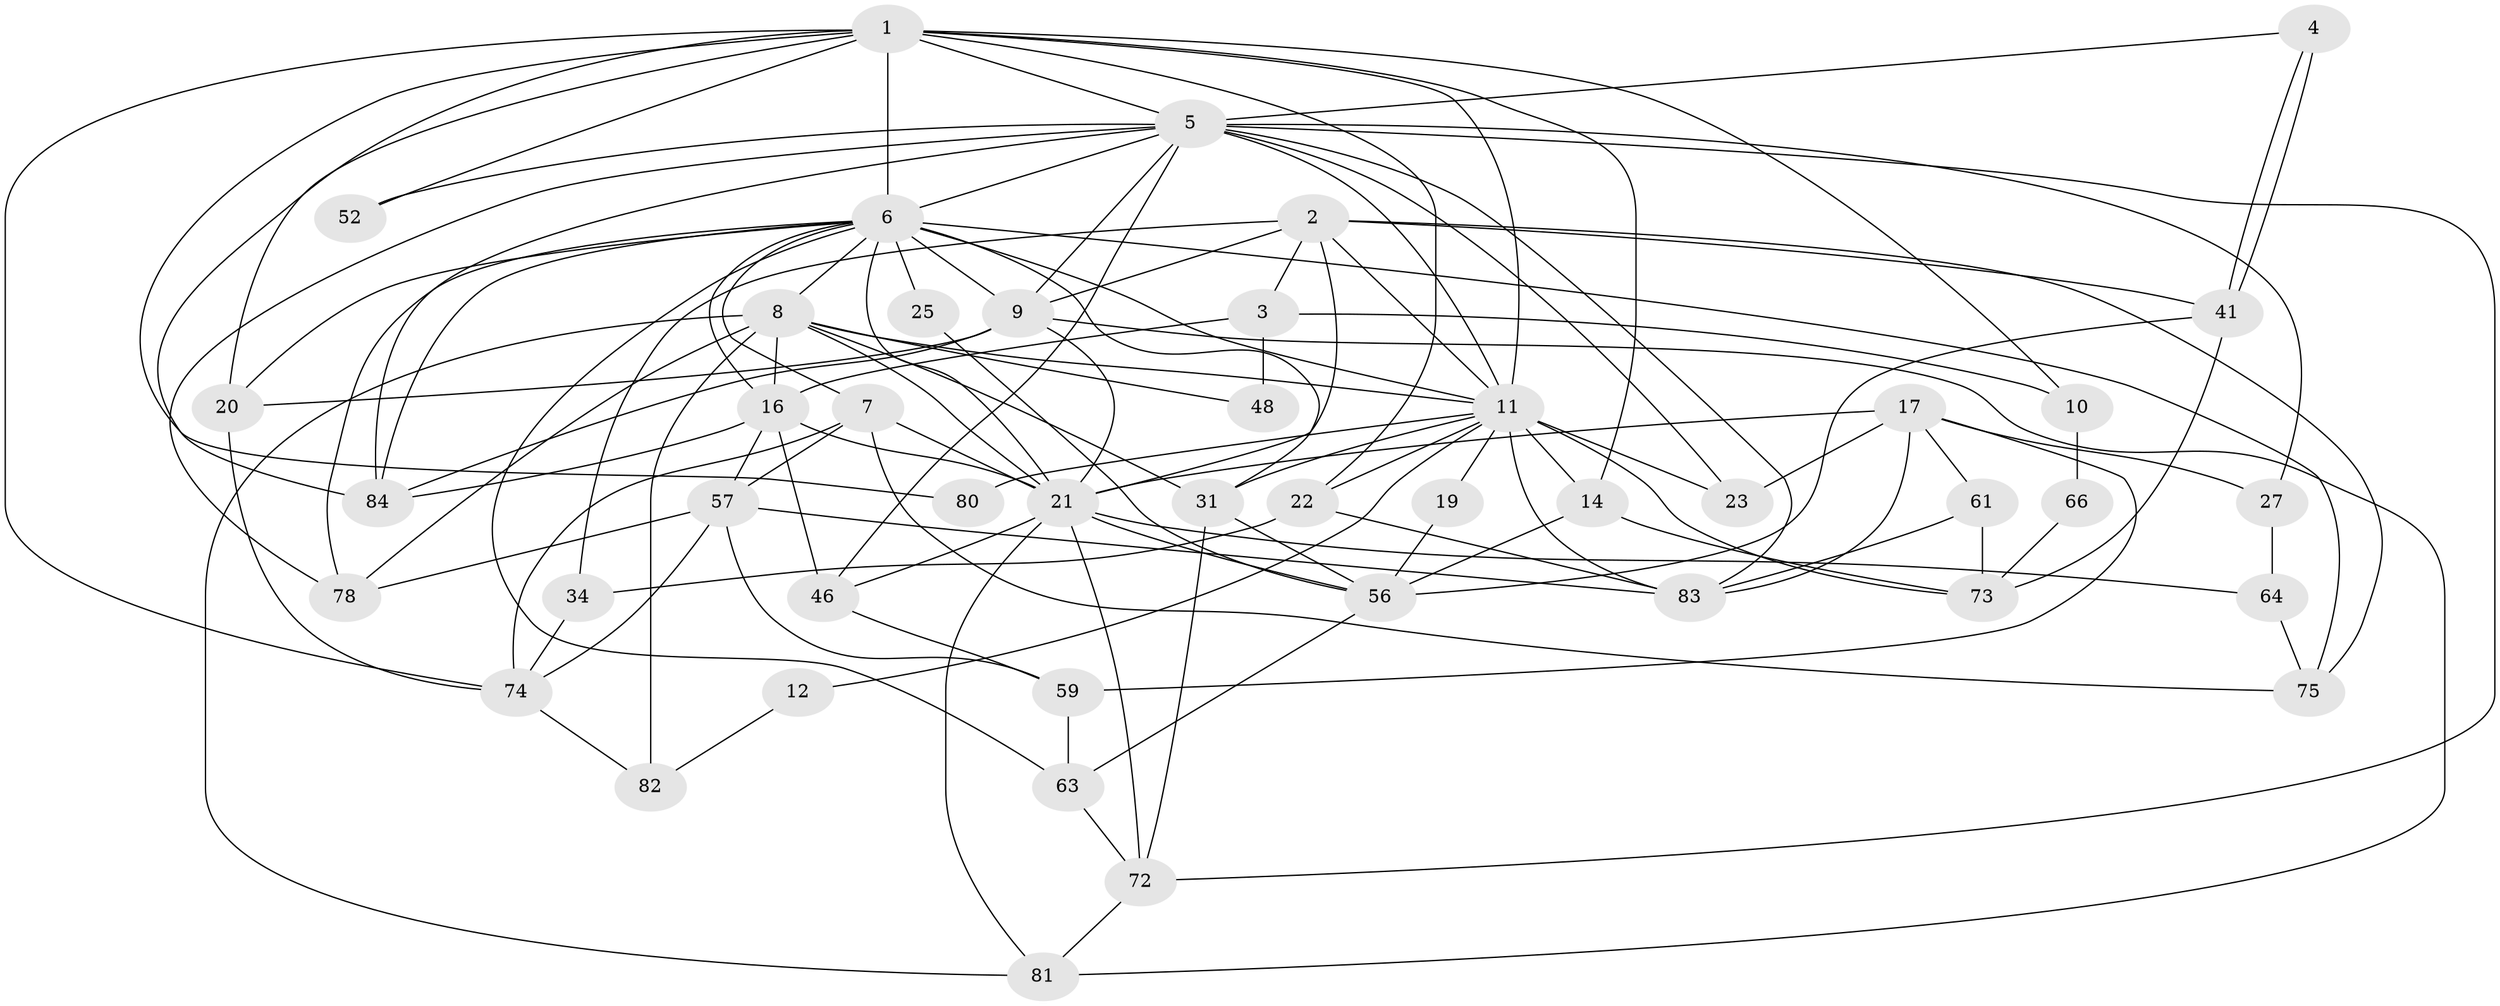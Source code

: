 // original degree distribution, {4: 0.24444444444444444, 7: 0.06666666666666667, 5: 0.2111111111111111, 3: 0.28888888888888886, 6: 0.044444444444444446, 2: 0.13333333333333333, 9: 0.011111111111111112}
// Generated by graph-tools (version 1.1) at 2025/15/03/09/25 04:15:10]
// undirected, 45 vertices, 117 edges
graph export_dot {
graph [start="1"]
  node [color=gray90,style=filled];
  1 [super="+54+37"];
  2;
  3;
  4;
  5 [super="+44+86"];
  6 [super="+77+13+45+40"];
  7 [super="+18"];
  8 [super="+30+71+53"];
  9 [super="+39+76+33"];
  10;
  11 [super="+15"];
  12;
  14 [super="+50"];
  16 [super="+24"];
  17 [super="+32"];
  19;
  20 [super="+35"];
  21 [super="+42+68+58"];
  22;
  23 [super="+70"];
  25;
  27;
  31 [super="+65"];
  34;
  41 [super="+62"];
  46;
  48;
  52;
  56;
  57;
  59;
  61 [super="+67"];
  63;
  64;
  66;
  72;
  73;
  74 [super="+79"];
  75 [super="+87"];
  78;
  80;
  81 [super="+85"];
  82;
  83 [super="+89"];
  84;
  1 -- 10;
  1 -- 11;
  1 -- 5;
  1 -- 6 [weight=2];
  1 -- 74;
  1 -- 14 [weight=2];
  1 -- 80;
  1 -- 20 [weight=2];
  1 -- 52;
  1 -- 84;
  1 -- 22;
  2 -- 34;
  2 -- 3;
  2 -- 75;
  2 -- 21;
  2 -- 9;
  2 -- 11;
  2 -- 41;
  3 -- 10;
  3 -- 48;
  3 -- 16;
  4 -- 41;
  4 -- 41;
  4 -- 5;
  5 -- 27;
  5 -- 84;
  5 -- 52;
  5 -- 78;
  5 -- 23;
  5 -- 72;
  5 -- 9;
  5 -- 11;
  5 -- 46;
  5 -- 83;
  5 -- 6;
  6 -- 63;
  6 -- 7 [weight=3];
  6 -- 9 [weight=4];
  6 -- 78;
  6 -- 84;
  6 -- 11 [weight=2];
  6 -- 16;
  6 -- 75;
  6 -- 20;
  6 -- 21;
  6 -- 25;
  6 -- 31;
  6 -- 8;
  7 -- 74;
  7 -- 75;
  7 -- 57;
  7 -- 21;
  8 -- 48;
  8 -- 82;
  8 -- 16;
  8 -- 81;
  8 -- 78;
  8 -- 11;
  8 -- 21;
  8 -- 31;
  9 -- 21;
  9 -- 84;
  9 -- 81;
  9 -- 20;
  10 -- 66;
  11 -- 22;
  11 -- 80 [weight=2];
  11 -- 73;
  11 -- 12;
  11 -- 14;
  11 -- 19;
  11 -- 83;
  11 -- 31;
  11 -- 23;
  12 -- 82;
  14 -- 56;
  14 -- 73;
  16 -- 57;
  16 -- 84;
  16 -- 46;
  16 -- 21;
  17 -- 59;
  17 -- 27;
  17 -- 21 [weight=2];
  17 -- 83;
  17 -- 23;
  17 -- 61;
  19 -- 56;
  20 -- 74;
  21 -- 64 [weight=2];
  21 -- 72;
  21 -- 81;
  21 -- 56;
  21 -- 46;
  22 -- 83;
  22 -- 34;
  25 -- 56;
  27 -- 64;
  31 -- 72;
  31 -- 56;
  34 -- 74;
  41 -- 56;
  41 -- 73;
  46 -- 59;
  56 -- 63;
  57 -- 59;
  57 -- 74;
  57 -- 78;
  57 -- 83;
  59 -- 63;
  61 -- 83;
  61 -- 73;
  63 -- 72;
  64 -- 75;
  66 -- 73;
  72 -- 81;
  74 -- 82;
}
